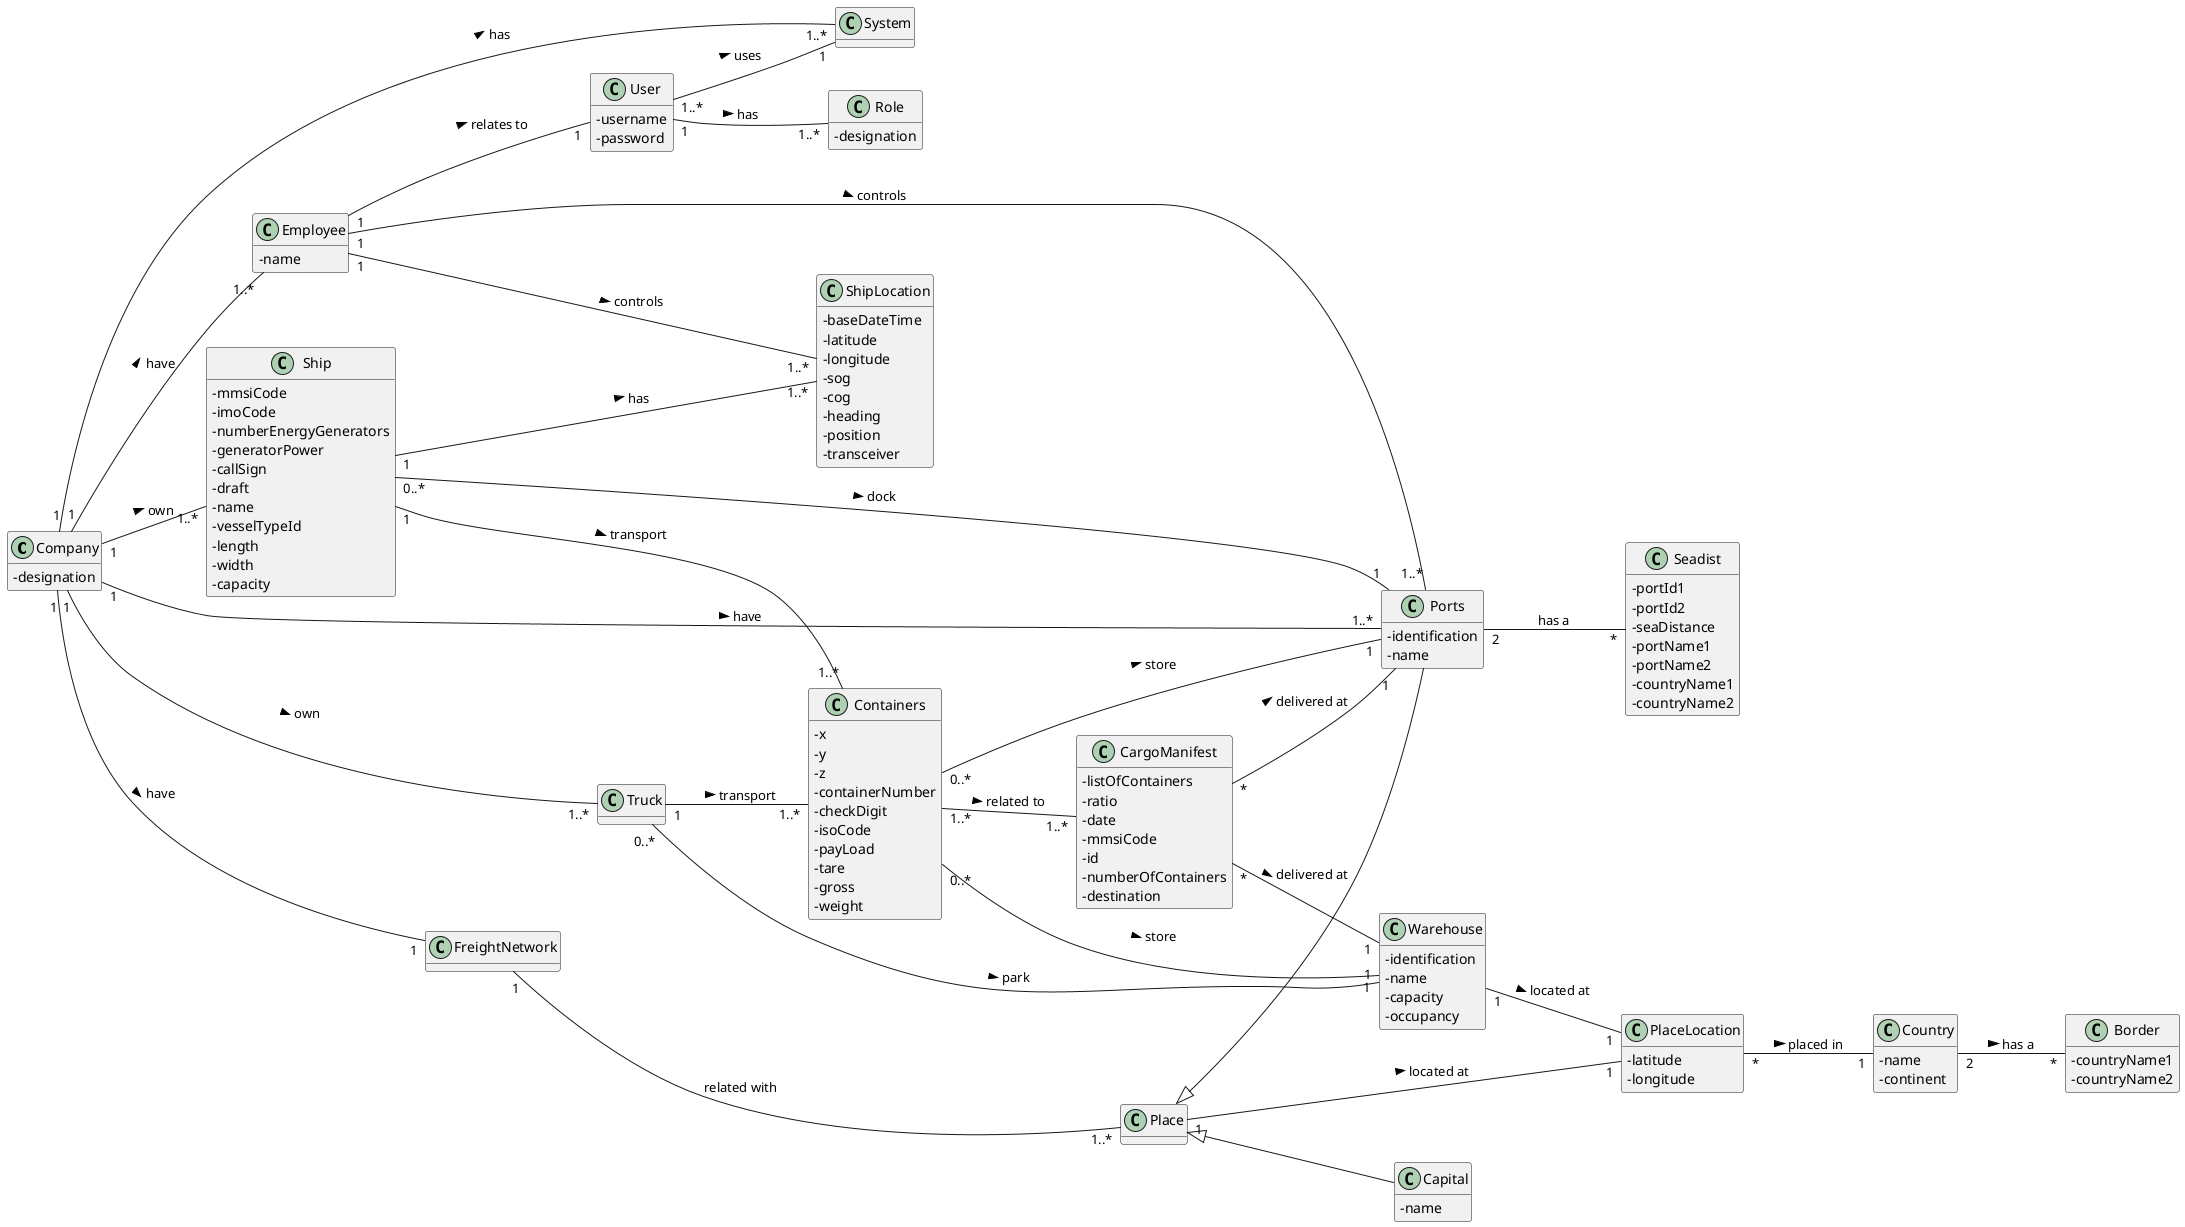 @startuml
'https://plantuml.com/class-diagram

hide methods
left to right direction
skinparam classAttributeIconSize 0

class Company {
-designation
}

class Employee {
-name
}

class Containers {
-x
-y
-z
-containerNumber
-checkDigit
-isoCode
-payLoad
-tare
-gross
-weight
}

class CargoManifest {
-listOfContainers
-ratio
-date
-mmsiCode
-id
-numberOfContainers
-destination
}

class Ship {
-mmsiCode
-imoCode
-numberEnergyGenerators
-generatorPower
-callSign
-draft
-name
-vesselTypeId
-length
-width
-capacity
}



class Ports {
-identification
-name
}

class Truck {

}

class Warehouse {
-identification
-name
-capacity
-occupancy
}

class Country {
-name
-continent
}

class PlaceLocation {
-latitude
-longitude
}

class ShipLocation {
-baseDateTime
-latitude
-longitude
-sog
-cog
-heading
-position
-transceiver
}

class User{
-username
-password
}

class Role{
-designation
}

class Capital{
-name
}

class Place {

}

class Border {
-countryName1
-countryName2
}

class FreightNetwork {
}

class Seadist {
-portId1
-portId2
-seaDistance
-portName1
-portName2
-countryName1
-countryName2
}

CargoManifest "*" -- "1" Ports : delivered at >
CargoManifest "*" -- "1" Warehouse : delivered at >

Company "1"--"1..*" Ship: own >
Company "1" - "1..*" System : has >
Company "1"--"1..*" Employee: have >
Company "1"--"1..*" Truck: own >
Company "1"--"1..*" Ports: have >
Company "1"--"1" FreightNetwork: have >

Containers "1..*"--"1..*" CargoManifest: related to >
Containers "0..*"--"1" Ports: store >
Containers "0..*"--"1" Warehouse: store >

Country "2" -- "*" Border : has a >

Place <|-- Ports
Place <|-- Capital

PlaceLocation "*" -- "1" Country : placed in >

Place "1" -- "1" PlaceLocation : located at >

Ship "1"---"1..*" Containers : transport >
Ship "0..*"--"1" Ports: dock >
Ship "1" -- "1..*" ShipLocation : has >

Employee "1" --- "1..*" ShipLocation : controls >
Employee "1" -- "1" User : relates to >
Employee "1" --- "1..*" Ports : controls >

Truck "1"--"1..*" Containers : transport >
Truck "0..*"--"1" Warehouse: park >

User "1..*" -- "1" System : uses >
User "1" -- "1..*" Role : has >

Warehouse "1" -- "1" PlaceLocation : located at >
FreightNetwork "1" -- "1..*" Place : related with

Ports "2"--"*" Seadist: has a


@enduml